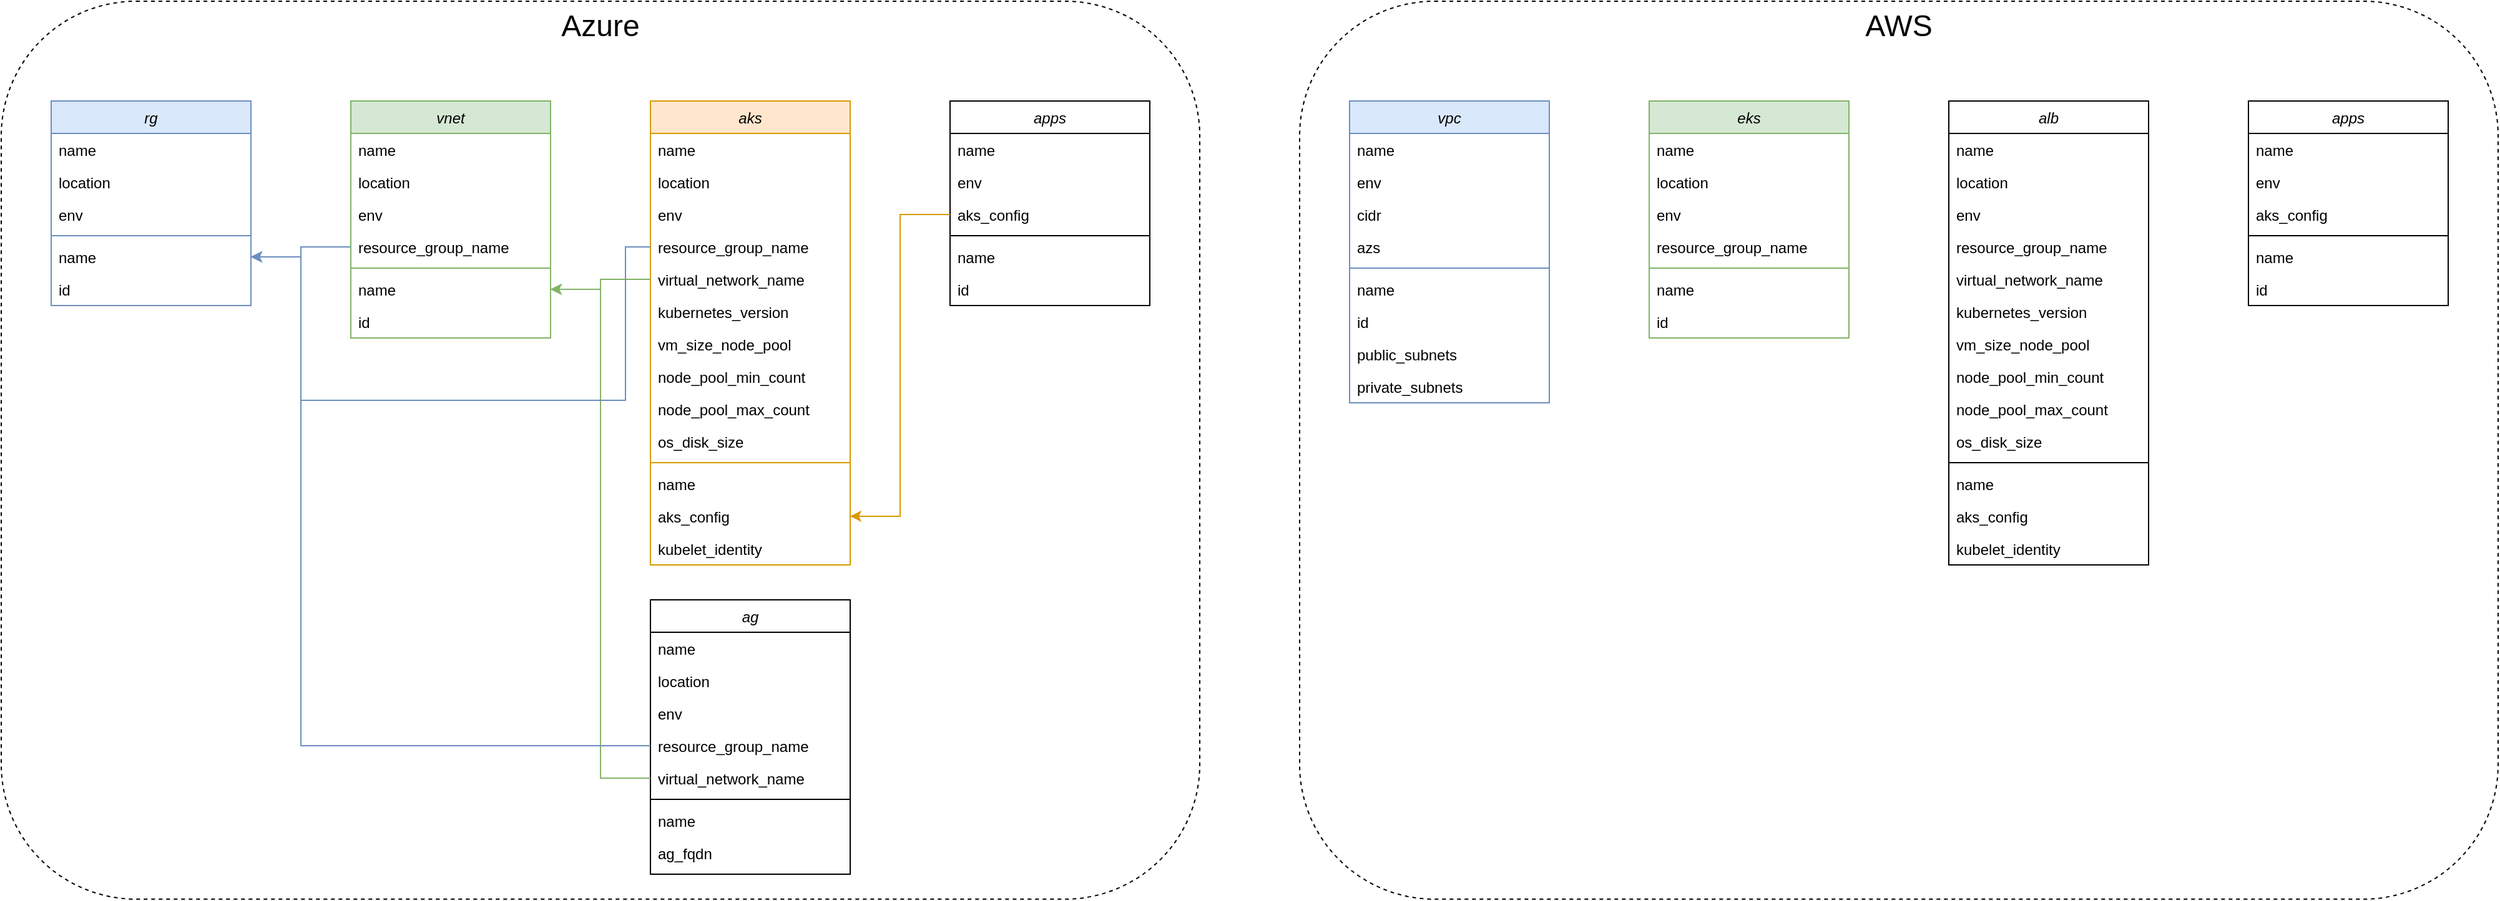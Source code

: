 <mxfile version="24.5.2" type="device">
  <diagram id="C5RBs43oDa-KdzZeNtuy" name="Page-1">
    <mxGraphModel dx="2390" dy="1243" grid="1" gridSize="10" guides="1" tooltips="1" connect="1" arrows="1" fold="1" page="1" pageScale="1" pageWidth="827" pageHeight="1169" math="0" shadow="0">
      <root>
        <mxCell id="WIyWlLk6GJQsqaUBKTNV-0" />
        <mxCell id="WIyWlLk6GJQsqaUBKTNV-1" parent="WIyWlLk6GJQsqaUBKTNV-0" />
        <mxCell id="wWv4NbNxIux3XeQq-7Vo-85" value="" style="rounded=1;whiteSpace=wrap;html=1;gradientColor=default;fillColor=none;dashed=1;" vertex="1" parent="WIyWlLk6GJQsqaUBKTNV-1">
          <mxGeometry x="40" y="40" width="960" height="720" as="geometry" />
        </mxCell>
        <mxCell id="zkfFHV4jXpPFQw0GAbJ--0" value="rg" style="swimlane;fontStyle=2;align=center;verticalAlign=top;childLayout=stackLayout;horizontal=1;startSize=26;horizontalStack=0;resizeParent=1;resizeLast=0;collapsible=1;marginBottom=0;rounded=0;shadow=0;strokeWidth=1;fillColor=#dae8fc;strokeColor=#6c8ebf;" parent="WIyWlLk6GJQsqaUBKTNV-1" vertex="1">
          <mxGeometry x="80" y="120" width="160" height="164" as="geometry">
            <mxRectangle x="230" y="140" width="160" height="26" as="alternateBounds" />
          </mxGeometry>
        </mxCell>
        <mxCell id="zkfFHV4jXpPFQw0GAbJ--1" value="name" style="text;align=left;verticalAlign=top;spacingLeft=4;spacingRight=4;overflow=hidden;rotatable=0;points=[[0,0.5],[1,0.5]];portConstraint=eastwest;" parent="zkfFHV4jXpPFQw0GAbJ--0" vertex="1">
          <mxGeometry y="26" width="160" height="26" as="geometry" />
        </mxCell>
        <mxCell id="zkfFHV4jXpPFQw0GAbJ--2" value="location" style="text;align=left;verticalAlign=top;spacingLeft=4;spacingRight=4;overflow=hidden;rotatable=0;points=[[0,0.5],[1,0.5]];portConstraint=eastwest;rounded=0;shadow=0;html=0;" parent="zkfFHV4jXpPFQw0GAbJ--0" vertex="1">
          <mxGeometry y="52" width="160" height="26" as="geometry" />
        </mxCell>
        <mxCell id="wWv4NbNxIux3XeQq-7Vo-81" value="env" style="text;align=left;verticalAlign=top;spacingLeft=4;spacingRight=4;overflow=hidden;rotatable=0;points=[[0,0.5],[1,0.5]];portConstraint=eastwest;rounded=0;shadow=0;html=0;" vertex="1" parent="zkfFHV4jXpPFQw0GAbJ--0">
          <mxGeometry y="78" width="160" height="26" as="geometry" />
        </mxCell>
        <mxCell id="zkfFHV4jXpPFQw0GAbJ--4" value="" style="line;html=1;strokeWidth=1;align=left;verticalAlign=middle;spacingTop=-1;spacingLeft=3;spacingRight=3;rotatable=0;labelPosition=right;points=[];portConstraint=eastwest;fillColor=#dae8fc;strokeColor=#6c8ebf;" parent="zkfFHV4jXpPFQw0GAbJ--0" vertex="1">
          <mxGeometry y="104" width="160" height="8" as="geometry" />
        </mxCell>
        <mxCell id="wWv4NbNxIux3XeQq-7Vo-6" value="name" style="text;align=left;verticalAlign=top;spacingLeft=4;spacingRight=4;overflow=hidden;rotatable=0;points=[[0,0.5],[1,0.5]];portConstraint=eastwest;" vertex="1" parent="zkfFHV4jXpPFQw0GAbJ--0">
          <mxGeometry y="112" width="160" height="26" as="geometry" />
        </mxCell>
        <mxCell id="zkfFHV4jXpPFQw0GAbJ--5" value="id" style="text;align=left;verticalAlign=top;spacingLeft=4;spacingRight=4;overflow=hidden;rotatable=0;points=[[0,0.5],[1,0.5]];portConstraint=eastwest;" parent="zkfFHV4jXpPFQw0GAbJ--0" vertex="1">
          <mxGeometry y="138" width="160" height="26" as="geometry" />
        </mxCell>
        <mxCell id="wWv4NbNxIux3XeQq-7Vo-0" value="vnet" style="swimlane;fontStyle=2;align=center;verticalAlign=top;childLayout=stackLayout;horizontal=1;startSize=26;horizontalStack=0;resizeParent=1;resizeLast=0;collapsible=1;marginBottom=0;rounded=0;shadow=0;strokeWidth=1;fillColor=#d5e8d4;strokeColor=#82b366;" vertex="1" parent="WIyWlLk6GJQsqaUBKTNV-1">
          <mxGeometry x="320" y="120" width="160" height="190" as="geometry">
            <mxRectangle x="230" y="140" width="160" height="26" as="alternateBounds" />
          </mxGeometry>
        </mxCell>
        <mxCell id="wWv4NbNxIux3XeQq-7Vo-1" value="name" style="text;align=left;verticalAlign=top;spacingLeft=4;spacingRight=4;overflow=hidden;rotatable=0;points=[[0,0.5],[1,0.5]];portConstraint=eastwest;" vertex="1" parent="wWv4NbNxIux3XeQq-7Vo-0">
          <mxGeometry y="26" width="160" height="26" as="geometry" />
        </mxCell>
        <mxCell id="wWv4NbNxIux3XeQq-7Vo-2" value="location" style="text;align=left;verticalAlign=top;spacingLeft=4;spacingRight=4;overflow=hidden;rotatable=0;points=[[0,0.5],[1,0.5]];portConstraint=eastwest;rounded=0;shadow=0;html=0;" vertex="1" parent="wWv4NbNxIux3XeQq-7Vo-0">
          <mxGeometry y="52" width="160" height="26" as="geometry" />
        </mxCell>
        <mxCell id="wWv4NbNxIux3XeQq-7Vo-80" value="env" style="text;align=left;verticalAlign=top;spacingLeft=4;spacingRight=4;overflow=hidden;rotatable=0;points=[[0,0.5],[1,0.5]];portConstraint=eastwest;rounded=0;shadow=0;html=0;" vertex="1" parent="wWv4NbNxIux3XeQq-7Vo-0">
          <mxGeometry y="78" width="160" height="26" as="geometry" />
        </mxCell>
        <mxCell id="wWv4NbNxIux3XeQq-7Vo-5" value="resource_group_name" style="text;align=left;verticalAlign=top;spacingLeft=4;spacingRight=4;overflow=hidden;rotatable=0;points=[[0,0.5],[1,0.5]];portConstraint=eastwest;rounded=0;shadow=0;html=0;" vertex="1" parent="wWv4NbNxIux3XeQq-7Vo-0">
          <mxGeometry y="104" width="160" height="26" as="geometry" />
        </mxCell>
        <mxCell id="wWv4NbNxIux3XeQq-7Vo-3" value="" style="line;html=1;strokeWidth=1;align=left;verticalAlign=middle;spacingTop=-1;spacingLeft=3;spacingRight=3;rotatable=0;labelPosition=right;points=[];portConstraint=eastwest;fillColor=#d5e8d4;strokeColor=#82b366;" vertex="1" parent="wWv4NbNxIux3XeQq-7Vo-0">
          <mxGeometry y="130" width="160" height="8" as="geometry" />
        </mxCell>
        <mxCell id="wWv4NbNxIux3XeQq-7Vo-7" value="name" style="text;align=left;verticalAlign=top;spacingLeft=4;spacingRight=4;overflow=hidden;rotatable=0;points=[[0,0.5],[1,0.5]];portConstraint=eastwest;" vertex="1" parent="wWv4NbNxIux3XeQq-7Vo-0">
          <mxGeometry y="138" width="160" height="26" as="geometry" />
        </mxCell>
        <mxCell id="wWv4NbNxIux3XeQq-7Vo-8" value="id" style="text;align=left;verticalAlign=top;spacingLeft=4;spacingRight=4;overflow=hidden;rotatable=0;points=[[0,0.5],[1,0.5]];portConstraint=eastwest;" vertex="1" parent="wWv4NbNxIux3XeQq-7Vo-0">
          <mxGeometry y="164" width="160" height="26" as="geometry" />
        </mxCell>
        <mxCell id="wWv4NbNxIux3XeQq-7Vo-11" value="aks" style="swimlane;fontStyle=2;align=center;verticalAlign=top;childLayout=stackLayout;horizontal=1;startSize=26;horizontalStack=0;resizeParent=1;resizeLast=0;collapsible=1;marginBottom=0;rounded=0;shadow=0;strokeWidth=1;fillColor=#ffe6cc;strokeColor=#d79b00;" vertex="1" parent="WIyWlLk6GJQsqaUBKTNV-1">
          <mxGeometry x="560" y="120" width="160" height="372" as="geometry">
            <mxRectangle x="230" y="140" width="160" height="26" as="alternateBounds" />
          </mxGeometry>
        </mxCell>
        <mxCell id="wWv4NbNxIux3XeQq-7Vo-12" value="name" style="text;align=left;verticalAlign=top;spacingLeft=4;spacingRight=4;overflow=hidden;rotatable=0;points=[[0,0.5],[1,0.5]];portConstraint=eastwest;" vertex="1" parent="wWv4NbNxIux3XeQq-7Vo-11">
          <mxGeometry y="26" width="160" height="26" as="geometry" />
        </mxCell>
        <mxCell id="wWv4NbNxIux3XeQq-7Vo-13" value="location" style="text;align=left;verticalAlign=top;spacingLeft=4;spacingRight=4;overflow=hidden;rotatable=0;points=[[0,0.5],[1,0.5]];portConstraint=eastwest;rounded=0;shadow=0;html=0;" vertex="1" parent="wWv4NbNxIux3XeQq-7Vo-11">
          <mxGeometry y="52" width="160" height="26" as="geometry" />
        </mxCell>
        <mxCell id="wWv4NbNxIux3XeQq-7Vo-18" value="env" style="text;align=left;verticalAlign=top;spacingLeft=4;spacingRight=4;overflow=hidden;rotatable=0;points=[[0,0.5],[1,0.5]];portConstraint=eastwest;rounded=0;shadow=0;html=0;" vertex="1" parent="wWv4NbNxIux3XeQq-7Vo-11">
          <mxGeometry y="78" width="160" height="26" as="geometry" />
        </mxCell>
        <mxCell id="wWv4NbNxIux3XeQq-7Vo-19" value="resource_group_name" style="text;align=left;verticalAlign=top;spacingLeft=4;spacingRight=4;overflow=hidden;rotatable=0;points=[[0,0.5],[1,0.5]];portConstraint=eastwest;rounded=0;shadow=0;html=0;" vertex="1" parent="wWv4NbNxIux3XeQq-7Vo-11">
          <mxGeometry y="104" width="160" height="26" as="geometry" />
        </mxCell>
        <mxCell id="wWv4NbNxIux3XeQq-7Vo-14" value="virtual_network_name" style="text;align=left;verticalAlign=top;spacingLeft=4;spacingRight=4;overflow=hidden;rotatable=0;points=[[0,0.5],[1,0.5]];portConstraint=eastwest;rounded=0;shadow=0;html=0;" vertex="1" parent="wWv4NbNxIux3XeQq-7Vo-11">
          <mxGeometry y="130" width="160" height="26" as="geometry" />
        </mxCell>
        <mxCell id="wWv4NbNxIux3XeQq-7Vo-21" value="kubernetes_version" style="text;align=left;verticalAlign=top;spacingLeft=4;spacingRight=4;overflow=hidden;rotatable=0;points=[[0,0.5],[1,0.5]];portConstraint=eastwest;rounded=0;shadow=0;html=0;" vertex="1" parent="wWv4NbNxIux3XeQq-7Vo-11">
          <mxGeometry y="156" width="160" height="26" as="geometry" />
        </mxCell>
        <mxCell id="wWv4NbNxIux3XeQq-7Vo-23" value="vm_size_node_pool" style="text;align=left;verticalAlign=top;spacingLeft=4;spacingRight=4;overflow=hidden;rotatable=0;points=[[0,0.5],[1,0.5]];portConstraint=eastwest;rounded=0;shadow=0;html=0;" vertex="1" parent="wWv4NbNxIux3XeQq-7Vo-11">
          <mxGeometry y="182" width="160" height="26" as="geometry" />
        </mxCell>
        <mxCell id="wWv4NbNxIux3XeQq-7Vo-22" value="node_pool_min_count" style="text;align=left;verticalAlign=top;spacingLeft=4;spacingRight=4;overflow=hidden;rotatable=0;points=[[0,0.5],[1,0.5]];portConstraint=eastwest;rounded=0;shadow=0;html=0;" vertex="1" parent="wWv4NbNxIux3XeQq-7Vo-11">
          <mxGeometry y="208" width="160" height="26" as="geometry" />
        </mxCell>
        <mxCell id="wWv4NbNxIux3XeQq-7Vo-20" value="node_pool_max_count" style="text;align=left;verticalAlign=top;spacingLeft=4;spacingRight=4;overflow=hidden;rotatable=0;points=[[0,0.5],[1,0.5]];portConstraint=eastwest;rounded=0;shadow=0;html=0;" vertex="1" parent="wWv4NbNxIux3XeQq-7Vo-11">
          <mxGeometry y="234" width="160" height="26" as="geometry" />
        </mxCell>
        <mxCell id="wWv4NbNxIux3XeQq-7Vo-25" value="os_disk_size" style="text;align=left;verticalAlign=top;spacingLeft=4;spacingRight=4;overflow=hidden;rotatable=0;points=[[0,0.5],[1,0.5]];portConstraint=eastwest;rounded=0;shadow=0;html=0;" vertex="1" parent="wWv4NbNxIux3XeQq-7Vo-11">
          <mxGeometry y="260" width="160" height="26" as="geometry" />
        </mxCell>
        <mxCell id="wWv4NbNxIux3XeQq-7Vo-15" value="" style="line;html=1;strokeWidth=1;align=left;verticalAlign=middle;spacingTop=-1;spacingLeft=3;spacingRight=3;rotatable=0;labelPosition=right;points=[];portConstraint=eastwest;fillColor=#ffe6cc;strokeColor=#d79b00;" vertex="1" parent="wWv4NbNxIux3XeQq-7Vo-11">
          <mxGeometry y="286" width="160" height="8" as="geometry" />
        </mxCell>
        <mxCell id="wWv4NbNxIux3XeQq-7Vo-16" value="name" style="text;align=left;verticalAlign=top;spacingLeft=4;spacingRight=4;overflow=hidden;rotatable=0;points=[[0,0.5],[1,0.5]];portConstraint=eastwest;" vertex="1" parent="wWv4NbNxIux3XeQq-7Vo-11">
          <mxGeometry y="294" width="160" height="26" as="geometry" />
        </mxCell>
        <mxCell id="wWv4NbNxIux3XeQq-7Vo-27" value="aks_config" style="text;align=left;verticalAlign=top;spacingLeft=4;spacingRight=4;overflow=hidden;rotatable=0;points=[[0,0.5],[1,0.5]];portConstraint=eastwest;" vertex="1" parent="wWv4NbNxIux3XeQq-7Vo-11">
          <mxGeometry y="320" width="160" height="26" as="geometry" />
        </mxCell>
        <mxCell id="wWv4NbNxIux3XeQq-7Vo-17" value="kubelet_identity" style="text;align=left;verticalAlign=top;spacingLeft=4;spacingRight=4;overflow=hidden;rotatable=0;points=[[0,0.5],[1,0.5]];portConstraint=eastwest;" vertex="1" parent="wWv4NbNxIux3XeQq-7Vo-11">
          <mxGeometry y="346" width="160" height="26" as="geometry" />
        </mxCell>
        <mxCell id="wWv4NbNxIux3XeQq-7Vo-44" value="ag" style="swimlane;fontStyle=2;align=center;verticalAlign=top;childLayout=stackLayout;horizontal=1;startSize=26;horizontalStack=0;resizeParent=1;resizeLast=0;collapsible=1;marginBottom=0;rounded=0;shadow=0;strokeWidth=1;" vertex="1" parent="WIyWlLk6GJQsqaUBKTNV-1">
          <mxGeometry x="560" y="520" width="160" height="220" as="geometry">
            <mxRectangle x="230" y="140" width="160" height="26" as="alternateBounds" />
          </mxGeometry>
        </mxCell>
        <mxCell id="wWv4NbNxIux3XeQq-7Vo-45" value="name" style="text;align=left;verticalAlign=top;spacingLeft=4;spacingRight=4;overflow=hidden;rotatable=0;points=[[0,0.5],[1,0.5]];portConstraint=eastwest;" vertex="1" parent="wWv4NbNxIux3XeQq-7Vo-44">
          <mxGeometry y="26" width="160" height="26" as="geometry" />
        </mxCell>
        <mxCell id="wWv4NbNxIux3XeQq-7Vo-46" value="location" style="text;align=left;verticalAlign=top;spacingLeft=4;spacingRight=4;overflow=hidden;rotatable=0;points=[[0,0.5],[1,0.5]];portConstraint=eastwest;rounded=0;shadow=0;html=0;" vertex="1" parent="wWv4NbNxIux3XeQq-7Vo-44">
          <mxGeometry y="52" width="160" height="26" as="geometry" />
        </mxCell>
        <mxCell id="wWv4NbNxIux3XeQq-7Vo-47" value="env" style="text;align=left;verticalAlign=top;spacingLeft=4;spacingRight=4;overflow=hidden;rotatable=0;points=[[0,0.5],[1,0.5]];portConstraint=eastwest;rounded=0;shadow=0;html=0;" vertex="1" parent="wWv4NbNxIux3XeQq-7Vo-44">
          <mxGeometry y="78" width="160" height="26" as="geometry" />
        </mxCell>
        <mxCell id="wWv4NbNxIux3XeQq-7Vo-48" value="resource_group_name" style="text;align=left;verticalAlign=top;spacingLeft=4;spacingRight=4;overflow=hidden;rotatable=0;points=[[0,0.5],[1,0.5]];portConstraint=eastwest;rounded=0;shadow=0;html=0;" vertex="1" parent="wWv4NbNxIux3XeQq-7Vo-44">
          <mxGeometry y="104" width="160" height="26" as="geometry" />
        </mxCell>
        <mxCell id="wWv4NbNxIux3XeQq-7Vo-49" value="virtual_network_name" style="text;align=left;verticalAlign=top;spacingLeft=4;spacingRight=4;overflow=hidden;rotatable=0;points=[[0,0.5],[1,0.5]];portConstraint=eastwest;rounded=0;shadow=0;html=0;" vertex="1" parent="wWv4NbNxIux3XeQq-7Vo-44">
          <mxGeometry y="130" width="160" height="26" as="geometry" />
        </mxCell>
        <mxCell id="wWv4NbNxIux3XeQq-7Vo-55" value="" style="line;html=1;strokeWidth=1;align=left;verticalAlign=middle;spacingTop=-1;spacingLeft=3;spacingRight=3;rotatable=0;labelPosition=right;points=[];portConstraint=eastwest;" vertex="1" parent="wWv4NbNxIux3XeQq-7Vo-44">
          <mxGeometry y="156" width="160" height="8" as="geometry" />
        </mxCell>
        <mxCell id="wWv4NbNxIux3XeQq-7Vo-56" value="name" style="text;align=left;verticalAlign=top;spacingLeft=4;spacingRight=4;overflow=hidden;rotatable=0;points=[[0,0.5],[1,0.5]];portConstraint=eastwest;" vertex="1" parent="wWv4NbNxIux3XeQq-7Vo-44">
          <mxGeometry y="164" width="160" height="26" as="geometry" />
        </mxCell>
        <mxCell id="wWv4NbNxIux3XeQq-7Vo-57" value="ag_fqdn" style="text;align=left;verticalAlign=top;spacingLeft=4;spacingRight=4;overflow=hidden;rotatable=0;points=[[0,0.5],[1,0.5]];portConstraint=eastwest;" vertex="1" parent="wWv4NbNxIux3XeQq-7Vo-44">
          <mxGeometry y="190" width="160" height="26" as="geometry" />
        </mxCell>
        <mxCell id="wWv4NbNxIux3XeQq-7Vo-63" style="edgeStyle=orthogonalEdgeStyle;rounded=0;orthogonalLoop=1;jettySize=auto;html=1;entryX=1;entryY=0.5;entryDx=0;entryDy=0;fillColor=#d5e8d4;strokeColor=#82b366;exitX=0;exitY=0.5;exitDx=0;exitDy=0;" edge="1" parent="WIyWlLk6GJQsqaUBKTNV-1" source="wWv4NbNxIux3XeQq-7Vo-49" target="wWv4NbNxIux3XeQq-7Vo-7">
          <mxGeometry relative="1" as="geometry">
            <mxPoint x="560" y="783" as="sourcePoint" />
            <Array as="points">
              <mxPoint x="520" y="663" />
              <mxPoint x="520" y="271" />
            </Array>
          </mxGeometry>
        </mxCell>
        <mxCell id="wWv4NbNxIux3XeQq-7Vo-67" style="edgeStyle=orthogonalEdgeStyle;rounded=0;orthogonalLoop=1;jettySize=auto;html=1;exitX=0;exitY=0.5;exitDx=0;exitDy=0;entryX=1;entryY=0.5;entryDx=0;entryDy=0;fillColor=#d5e8d4;strokeColor=#82b366;" edge="1" parent="WIyWlLk6GJQsqaUBKTNV-1" source="wWv4NbNxIux3XeQq-7Vo-14" target="wWv4NbNxIux3XeQq-7Vo-7">
          <mxGeometry relative="1" as="geometry">
            <Array as="points">
              <mxPoint x="520" y="263" />
              <mxPoint x="520" y="271" />
            </Array>
          </mxGeometry>
        </mxCell>
        <mxCell id="wWv4NbNxIux3XeQq-7Vo-69" style="edgeStyle=orthogonalEdgeStyle;rounded=0;orthogonalLoop=1;jettySize=auto;html=1;exitX=0;exitY=0.5;exitDx=0;exitDy=0;entryX=1;entryY=0.5;entryDx=0;entryDy=0;fillColor=#dae8fc;strokeColor=#6c8ebf;" edge="1" parent="WIyWlLk6GJQsqaUBKTNV-1" source="wWv4NbNxIux3XeQq-7Vo-19" target="wWv4NbNxIux3XeQq-7Vo-6">
          <mxGeometry relative="1" as="geometry">
            <Array as="points">
              <mxPoint x="540" y="237" />
              <mxPoint x="540" y="360" />
              <mxPoint x="280" y="360" />
              <mxPoint x="280" y="245" />
            </Array>
          </mxGeometry>
        </mxCell>
        <mxCell id="wWv4NbNxIux3XeQq-7Vo-70" style="edgeStyle=orthogonalEdgeStyle;rounded=0;orthogonalLoop=1;jettySize=auto;html=1;exitX=0;exitY=0.5;exitDx=0;exitDy=0;entryX=1;entryY=0.5;entryDx=0;entryDy=0;fillColor=#dae8fc;strokeColor=#6c8ebf;" edge="1" parent="WIyWlLk6GJQsqaUBKTNV-1" source="wWv4NbNxIux3XeQq-7Vo-48" target="wWv4NbNxIux3XeQq-7Vo-6">
          <mxGeometry relative="1" as="geometry">
            <Array as="points">
              <mxPoint x="280" y="637" />
              <mxPoint x="280" y="245" />
            </Array>
          </mxGeometry>
        </mxCell>
        <mxCell id="wWv4NbNxIux3XeQq-7Vo-71" style="edgeStyle=orthogonalEdgeStyle;rounded=0;orthogonalLoop=1;jettySize=auto;html=1;exitX=0;exitY=0.5;exitDx=0;exitDy=0;entryX=1;entryY=0.5;entryDx=0;entryDy=0;fillColor=#dae8fc;strokeColor=#6c8ebf;" edge="1" parent="WIyWlLk6GJQsqaUBKTNV-1" source="wWv4NbNxIux3XeQq-7Vo-5" target="wWv4NbNxIux3XeQq-7Vo-6">
          <mxGeometry relative="1" as="geometry">
            <Array as="points">
              <mxPoint x="280" y="237" />
              <mxPoint x="280" y="245" />
            </Array>
          </mxGeometry>
        </mxCell>
        <mxCell id="wWv4NbNxIux3XeQq-7Vo-72" value="apps" style="swimlane;fontStyle=2;align=center;verticalAlign=top;childLayout=stackLayout;horizontal=1;startSize=26;horizontalStack=0;resizeParent=1;resizeLast=0;collapsible=1;marginBottom=0;rounded=0;shadow=0;strokeWidth=1;" vertex="1" parent="WIyWlLk6GJQsqaUBKTNV-1">
          <mxGeometry x="800" y="120" width="160" height="164" as="geometry">
            <mxRectangle x="230" y="140" width="160" height="26" as="alternateBounds" />
          </mxGeometry>
        </mxCell>
        <mxCell id="wWv4NbNxIux3XeQq-7Vo-73" value="name" style="text;align=left;verticalAlign=top;spacingLeft=4;spacingRight=4;overflow=hidden;rotatable=0;points=[[0,0.5],[1,0.5]];portConstraint=eastwest;" vertex="1" parent="wWv4NbNxIux3XeQq-7Vo-72">
          <mxGeometry y="26" width="160" height="26" as="geometry" />
        </mxCell>
        <mxCell id="wWv4NbNxIux3XeQq-7Vo-74" value="env" style="text;align=left;verticalAlign=top;spacingLeft=4;spacingRight=4;overflow=hidden;rotatable=0;points=[[0,0.5],[1,0.5]];portConstraint=eastwest;rounded=0;shadow=0;html=0;" vertex="1" parent="wWv4NbNxIux3XeQq-7Vo-72">
          <mxGeometry y="52" width="160" height="26" as="geometry" />
        </mxCell>
        <mxCell id="wWv4NbNxIux3XeQq-7Vo-75" value="aks_config" style="text;align=left;verticalAlign=top;spacingLeft=4;spacingRight=4;overflow=hidden;rotatable=0;points=[[0,0.5],[1,0.5]];portConstraint=eastwest;rounded=0;shadow=0;html=0;" vertex="1" parent="wWv4NbNxIux3XeQq-7Vo-72">
          <mxGeometry y="78" width="160" height="26" as="geometry" />
        </mxCell>
        <mxCell id="wWv4NbNxIux3XeQq-7Vo-76" value="" style="line;html=1;strokeWidth=1;align=left;verticalAlign=middle;spacingTop=-1;spacingLeft=3;spacingRight=3;rotatable=0;labelPosition=right;points=[];portConstraint=eastwest;" vertex="1" parent="wWv4NbNxIux3XeQq-7Vo-72">
          <mxGeometry y="104" width="160" height="8" as="geometry" />
        </mxCell>
        <mxCell id="wWv4NbNxIux3XeQq-7Vo-77" value="name" style="text;align=left;verticalAlign=top;spacingLeft=4;spacingRight=4;overflow=hidden;rotatable=0;points=[[0,0.5],[1,0.5]];portConstraint=eastwest;" vertex="1" parent="wWv4NbNxIux3XeQq-7Vo-72">
          <mxGeometry y="112" width="160" height="26" as="geometry" />
        </mxCell>
        <mxCell id="wWv4NbNxIux3XeQq-7Vo-78" value="id" style="text;align=left;verticalAlign=top;spacingLeft=4;spacingRight=4;overflow=hidden;rotatable=0;points=[[0,0.5],[1,0.5]];portConstraint=eastwest;" vertex="1" parent="wWv4NbNxIux3XeQq-7Vo-72">
          <mxGeometry y="138" width="160" height="26" as="geometry" />
        </mxCell>
        <mxCell id="wWv4NbNxIux3XeQq-7Vo-83" style="edgeStyle=orthogonalEdgeStyle;rounded=0;orthogonalLoop=1;jettySize=auto;html=1;exitX=0;exitY=0.5;exitDx=0;exitDy=0;entryX=1;entryY=0.5;entryDx=0;entryDy=0;fillColor=#ffe6cc;strokeColor=#d79b00;" edge="1" parent="WIyWlLk6GJQsqaUBKTNV-1" source="wWv4NbNxIux3XeQq-7Vo-75" target="wWv4NbNxIux3XeQq-7Vo-27">
          <mxGeometry relative="1" as="geometry">
            <Array as="points">
              <mxPoint x="760" y="211" />
              <mxPoint x="760" y="453" />
            </Array>
          </mxGeometry>
        </mxCell>
        <mxCell id="wWv4NbNxIux3XeQq-7Vo-84" value="&lt;font style=&quot;font-size: 24px;&quot;&gt;Azure&lt;/font&gt;" style="text;html=1;align=center;verticalAlign=middle;whiteSpace=wrap;rounded=0;" vertex="1" parent="WIyWlLk6GJQsqaUBKTNV-1">
          <mxGeometry x="465" y="40" width="110" height="40" as="geometry" />
        </mxCell>
        <mxCell id="wWv4NbNxIux3XeQq-7Vo-86" value="" style="rounded=1;whiteSpace=wrap;html=1;gradientColor=default;fillColor=none;dashed=1;" vertex="1" parent="WIyWlLk6GJQsqaUBKTNV-1">
          <mxGeometry x="1080" y="40" width="960" height="720" as="geometry" />
        </mxCell>
        <mxCell id="wWv4NbNxIux3XeQq-7Vo-87" value="vpc" style="swimlane;fontStyle=2;align=center;verticalAlign=top;childLayout=stackLayout;horizontal=1;startSize=26;horizontalStack=0;resizeParent=1;resizeLast=0;collapsible=1;marginBottom=0;rounded=0;shadow=0;strokeWidth=1;fillColor=#dae8fc;strokeColor=#6c8ebf;" vertex="1" parent="WIyWlLk6GJQsqaUBKTNV-1">
          <mxGeometry x="1120" y="120" width="160" height="242" as="geometry">
            <mxRectangle x="230" y="140" width="160" height="26" as="alternateBounds" />
          </mxGeometry>
        </mxCell>
        <mxCell id="wWv4NbNxIux3XeQq-7Vo-88" value="name" style="text;align=left;verticalAlign=top;spacingLeft=4;spacingRight=4;overflow=hidden;rotatable=0;points=[[0,0.5],[1,0.5]];portConstraint=eastwest;" vertex="1" parent="wWv4NbNxIux3XeQq-7Vo-87">
          <mxGeometry y="26" width="160" height="26" as="geometry" />
        </mxCell>
        <mxCell id="wWv4NbNxIux3XeQq-7Vo-90" value="env" style="text;align=left;verticalAlign=top;spacingLeft=4;spacingRight=4;overflow=hidden;rotatable=0;points=[[0,0.5],[1,0.5]];portConstraint=eastwest;rounded=0;shadow=0;html=0;" vertex="1" parent="wWv4NbNxIux3XeQq-7Vo-87">
          <mxGeometry y="52" width="160" height="26" as="geometry" />
        </mxCell>
        <mxCell id="wWv4NbNxIux3XeQq-7Vo-89" value="cidr" style="text;align=left;verticalAlign=top;spacingLeft=4;spacingRight=4;overflow=hidden;rotatable=0;points=[[0,0.5],[1,0.5]];portConstraint=eastwest;rounded=0;shadow=0;html=0;" vertex="1" parent="wWv4NbNxIux3XeQq-7Vo-87">
          <mxGeometry y="78" width="160" height="26" as="geometry" />
        </mxCell>
        <mxCell id="wWv4NbNxIux3XeQq-7Vo-140" value="azs" style="text;align=left;verticalAlign=top;spacingLeft=4;spacingRight=4;overflow=hidden;rotatable=0;points=[[0,0.5],[1,0.5]];portConstraint=eastwest;rounded=0;shadow=0;html=0;" vertex="1" parent="wWv4NbNxIux3XeQq-7Vo-87">
          <mxGeometry y="104" width="160" height="26" as="geometry" />
        </mxCell>
        <mxCell id="wWv4NbNxIux3XeQq-7Vo-91" value="" style="line;html=1;strokeWidth=1;align=left;verticalAlign=middle;spacingTop=-1;spacingLeft=3;spacingRight=3;rotatable=0;labelPosition=right;points=[];portConstraint=eastwest;fillColor=#dae8fc;strokeColor=#6c8ebf;" vertex="1" parent="wWv4NbNxIux3XeQq-7Vo-87">
          <mxGeometry y="130" width="160" height="8" as="geometry" />
        </mxCell>
        <mxCell id="wWv4NbNxIux3XeQq-7Vo-92" value="name" style="text;align=left;verticalAlign=top;spacingLeft=4;spacingRight=4;overflow=hidden;rotatable=0;points=[[0,0.5],[1,0.5]];portConstraint=eastwest;" vertex="1" parent="wWv4NbNxIux3XeQq-7Vo-87">
          <mxGeometry y="138" width="160" height="26" as="geometry" />
        </mxCell>
        <mxCell id="wWv4NbNxIux3XeQq-7Vo-93" value="id" style="text;align=left;verticalAlign=top;spacingLeft=4;spacingRight=4;overflow=hidden;rotatable=0;points=[[0,0.5],[1,0.5]];portConstraint=eastwest;" vertex="1" parent="wWv4NbNxIux3XeQq-7Vo-87">
          <mxGeometry y="164" width="160" height="26" as="geometry" />
        </mxCell>
        <mxCell id="wWv4NbNxIux3XeQq-7Vo-142" value="public_subnets" style="text;align=left;verticalAlign=top;spacingLeft=4;spacingRight=4;overflow=hidden;rotatable=0;points=[[0,0.5],[1,0.5]];portConstraint=eastwest;" vertex="1" parent="wWv4NbNxIux3XeQq-7Vo-87">
          <mxGeometry y="190" width="160" height="26" as="geometry" />
        </mxCell>
        <mxCell id="wWv4NbNxIux3XeQq-7Vo-141" value="private_subnets" style="text;align=left;verticalAlign=top;spacingLeft=4;spacingRight=4;overflow=hidden;rotatable=0;points=[[0,0.5],[1,0.5]];portConstraint=eastwest;" vertex="1" parent="wWv4NbNxIux3XeQq-7Vo-87">
          <mxGeometry y="216" width="160" height="26" as="geometry" />
        </mxCell>
        <mxCell id="wWv4NbNxIux3XeQq-7Vo-94" value="eks" style="swimlane;fontStyle=2;align=center;verticalAlign=top;childLayout=stackLayout;horizontal=1;startSize=26;horizontalStack=0;resizeParent=1;resizeLast=0;collapsible=1;marginBottom=0;rounded=0;shadow=0;strokeWidth=1;fillColor=#d5e8d4;strokeColor=#82b366;" vertex="1" parent="WIyWlLk6GJQsqaUBKTNV-1">
          <mxGeometry x="1360" y="120" width="160" height="190" as="geometry">
            <mxRectangle x="230" y="140" width="160" height="26" as="alternateBounds" />
          </mxGeometry>
        </mxCell>
        <mxCell id="wWv4NbNxIux3XeQq-7Vo-95" value="name" style="text;align=left;verticalAlign=top;spacingLeft=4;spacingRight=4;overflow=hidden;rotatable=0;points=[[0,0.5],[1,0.5]];portConstraint=eastwest;" vertex="1" parent="wWv4NbNxIux3XeQq-7Vo-94">
          <mxGeometry y="26" width="160" height="26" as="geometry" />
        </mxCell>
        <mxCell id="wWv4NbNxIux3XeQq-7Vo-96" value="location" style="text;align=left;verticalAlign=top;spacingLeft=4;spacingRight=4;overflow=hidden;rotatable=0;points=[[0,0.5],[1,0.5]];portConstraint=eastwest;rounded=0;shadow=0;html=0;" vertex="1" parent="wWv4NbNxIux3XeQq-7Vo-94">
          <mxGeometry y="52" width="160" height="26" as="geometry" />
        </mxCell>
        <mxCell id="wWv4NbNxIux3XeQq-7Vo-97" value="env" style="text;align=left;verticalAlign=top;spacingLeft=4;spacingRight=4;overflow=hidden;rotatable=0;points=[[0,0.5],[1,0.5]];portConstraint=eastwest;rounded=0;shadow=0;html=0;" vertex="1" parent="wWv4NbNxIux3XeQq-7Vo-94">
          <mxGeometry y="78" width="160" height="26" as="geometry" />
        </mxCell>
        <mxCell id="wWv4NbNxIux3XeQq-7Vo-98" value="resource_group_name" style="text;align=left;verticalAlign=top;spacingLeft=4;spacingRight=4;overflow=hidden;rotatable=0;points=[[0,0.5],[1,0.5]];portConstraint=eastwest;rounded=0;shadow=0;html=0;" vertex="1" parent="wWv4NbNxIux3XeQq-7Vo-94">
          <mxGeometry y="104" width="160" height="26" as="geometry" />
        </mxCell>
        <mxCell id="wWv4NbNxIux3XeQq-7Vo-99" value="" style="line;html=1;strokeWidth=1;align=left;verticalAlign=middle;spacingTop=-1;spacingLeft=3;spacingRight=3;rotatable=0;labelPosition=right;points=[];portConstraint=eastwest;fillColor=#d5e8d4;strokeColor=#82b366;" vertex="1" parent="wWv4NbNxIux3XeQq-7Vo-94">
          <mxGeometry y="130" width="160" height="8" as="geometry" />
        </mxCell>
        <mxCell id="wWv4NbNxIux3XeQq-7Vo-100" value="name" style="text;align=left;verticalAlign=top;spacingLeft=4;spacingRight=4;overflow=hidden;rotatable=0;points=[[0,0.5],[1,0.5]];portConstraint=eastwest;" vertex="1" parent="wWv4NbNxIux3XeQq-7Vo-94">
          <mxGeometry y="138" width="160" height="26" as="geometry" />
        </mxCell>
        <mxCell id="wWv4NbNxIux3XeQq-7Vo-101" value="id" style="text;align=left;verticalAlign=top;spacingLeft=4;spacingRight=4;overflow=hidden;rotatable=0;points=[[0,0.5],[1,0.5]];portConstraint=eastwest;" vertex="1" parent="wWv4NbNxIux3XeQq-7Vo-94">
          <mxGeometry y="164" width="160" height="26" as="geometry" />
        </mxCell>
        <mxCell id="wWv4NbNxIux3XeQq-7Vo-102" value="alb" style="swimlane;fontStyle=2;align=center;verticalAlign=top;childLayout=stackLayout;horizontal=1;startSize=26;horizontalStack=0;resizeParent=1;resizeLast=0;collapsible=1;marginBottom=0;rounded=0;shadow=0;strokeWidth=1;" vertex="1" parent="WIyWlLk6GJQsqaUBKTNV-1">
          <mxGeometry x="1600" y="120" width="160" height="372" as="geometry">
            <mxRectangle x="230" y="140" width="160" height="26" as="alternateBounds" />
          </mxGeometry>
        </mxCell>
        <mxCell id="wWv4NbNxIux3XeQq-7Vo-103" value="name" style="text;align=left;verticalAlign=top;spacingLeft=4;spacingRight=4;overflow=hidden;rotatable=0;points=[[0,0.5],[1,0.5]];portConstraint=eastwest;" vertex="1" parent="wWv4NbNxIux3XeQq-7Vo-102">
          <mxGeometry y="26" width="160" height="26" as="geometry" />
        </mxCell>
        <mxCell id="wWv4NbNxIux3XeQq-7Vo-104" value="location" style="text;align=left;verticalAlign=top;spacingLeft=4;spacingRight=4;overflow=hidden;rotatable=0;points=[[0,0.5],[1,0.5]];portConstraint=eastwest;rounded=0;shadow=0;html=0;" vertex="1" parent="wWv4NbNxIux3XeQq-7Vo-102">
          <mxGeometry y="52" width="160" height="26" as="geometry" />
        </mxCell>
        <mxCell id="wWv4NbNxIux3XeQq-7Vo-105" value="env" style="text;align=left;verticalAlign=top;spacingLeft=4;spacingRight=4;overflow=hidden;rotatable=0;points=[[0,0.5],[1,0.5]];portConstraint=eastwest;rounded=0;shadow=0;html=0;" vertex="1" parent="wWv4NbNxIux3XeQq-7Vo-102">
          <mxGeometry y="78" width="160" height="26" as="geometry" />
        </mxCell>
        <mxCell id="wWv4NbNxIux3XeQq-7Vo-106" value="resource_group_name" style="text;align=left;verticalAlign=top;spacingLeft=4;spacingRight=4;overflow=hidden;rotatable=0;points=[[0,0.5],[1,0.5]];portConstraint=eastwest;rounded=0;shadow=0;html=0;" vertex="1" parent="wWv4NbNxIux3XeQq-7Vo-102">
          <mxGeometry y="104" width="160" height="26" as="geometry" />
        </mxCell>
        <mxCell id="wWv4NbNxIux3XeQq-7Vo-107" value="virtual_network_name" style="text;align=left;verticalAlign=top;spacingLeft=4;spacingRight=4;overflow=hidden;rotatable=0;points=[[0,0.5],[1,0.5]];portConstraint=eastwest;rounded=0;shadow=0;html=0;" vertex="1" parent="wWv4NbNxIux3XeQq-7Vo-102">
          <mxGeometry y="130" width="160" height="26" as="geometry" />
        </mxCell>
        <mxCell id="wWv4NbNxIux3XeQq-7Vo-108" value="kubernetes_version" style="text;align=left;verticalAlign=top;spacingLeft=4;spacingRight=4;overflow=hidden;rotatable=0;points=[[0,0.5],[1,0.5]];portConstraint=eastwest;rounded=0;shadow=0;html=0;" vertex="1" parent="wWv4NbNxIux3XeQq-7Vo-102">
          <mxGeometry y="156" width="160" height="26" as="geometry" />
        </mxCell>
        <mxCell id="wWv4NbNxIux3XeQq-7Vo-109" value="vm_size_node_pool" style="text;align=left;verticalAlign=top;spacingLeft=4;spacingRight=4;overflow=hidden;rotatable=0;points=[[0,0.5],[1,0.5]];portConstraint=eastwest;rounded=0;shadow=0;html=0;" vertex="1" parent="wWv4NbNxIux3XeQq-7Vo-102">
          <mxGeometry y="182" width="160" height="26" as="geometry" />
        </mxCell>
        <mxCell id="wWv4NbNxIux3XeQq-7Vo-110" value="node_pool_min_count" style="text;align=left;verticalAlign=top;spacingLeft=4;spacingRight=4;overflow=hidden;rotatable=0;points=[[0,0.5],[1,0.5]];portConstraint=eastwest;rounded=0;shadow=0;html=0;" vertex="1" parent="wWv4NbNxIux3XeQq-7Vo-102">
          <mxGeometry y="208" width="160" height="26" as="geometry" />
        </mxCell>
        <mxCell id="wWv4NbNxIux3XeQq-7Vo-111" value="node_pool_max_count" style="text;align=left;verticalAlign=top;spacingLeft=4;spacingRight=4;overflow=hidden;rotatable=0;points=[[0,0.5],[1,0.5]];portConstraint=eastwest;rounded=0;shadow=0;html=0;" vertex="1" parent="wWv4NbNxIux3XeQq-7Vo-102">
          <mxGeometry y="234" width="160" height="26" as="geometry" />
        </mxCell>
        <mxCell id="wWv4NbNxIux3XeQq-7Vo-112" value="os_disk_size" style="text;align=left;verticalAlign=top;spacingLeft=4;spacingRight=4;overflow=hidden;rotatable=0;points=[[0,0.5],[1,0.5]];portConstraint=eastwest;rounded=0;shadow=0;html=0;" vertex="1" parent="wWv4NbNxIux3XeQq-7Vo-102">
          <mxGeometry y="260" width="160" height="26" as="geometry" />
        </mxCell>
        <mxCell id="wWv4NbNxIux3XeQq-7Vo-113" value="" style="line;html=1;strokeWidth=1;align=left;verticalAlign=middle;spacingTop=-1;spacingLeft=3;spacingRight=3;rotatable=0;labelPosition=right;points=[];portConstraint=eastwest;" vertex="1" parent="wWv4NbNxIux3XeQq-7Vo-102">
          <mxGeometry y="286" width="160" height="8" as="geometry" />
        </mxCell>
        <mxCell id="wWv4NbNxIux3XeQq-7Vo-114" value="name" style="text;align=left;verticalAlign=top;spacingLeft=4;spacingRight=4;overflow=hidden;rotatable=0;points=[[0,0.5],[1,0.5]];portConstraint=eastwest;" vertex="1" parent="wWv4NbNxIux3XeQq-7Vo-102">
          <mxGeometry y="294" width="160" height="26" as="geometry" />
        </mxCell>
        <mxCell id="wWv4NbNxIux3XeQq-7Vo-115" value="aks_config" style="text;align=left;verticalAlign=top;spacingLeft=4;spacingRight=4;overflow=hidden;rotatable=0;points=[[0,0.5],[1,0.5]];portConstraint=eastwest;" vertex="1" parent="wWv4NbNxIux3XeQq-7Vo-102">
          <mxGeometry y="320" width="160" height="26" as="geometry" />
        </mxCell>
        <mxCell id="wWv4NbNxIux3XeQq-7Vo-116" value="kubelet_identity" style="text;align=left;verticalAlign=top;spacingLeft=4;spacingRight=4;overflow=hidden;rotatable=0;points=[[0,0.5],[1,0.5]];portConstraint=eastwest;" vertex="1" parent="wWv4NbNxIux3XeQq-7Vo-102">
          <mxGeometry y="346" width="160" height="26" as="geometry" />
        </mxCell>
        <mxCell id="wWv4NbNxIux3XeQq-7Vo-131" value="apps" style="swimlane;fontStyle=2;align=center;verticalAlign=top;childLayout=stackLayout;horizontal=1;startSize=26;horizontalStack=0;resizeParent=1;resizeLast=0;collapsible=1;marginBottom=0;rounded=0;shadow=0;strokeWidth=1;" vertex="1" parent="WIyWlLk6GJQsqaUBKTNV-1">
          <mxGeometry x="1840" y="120" width="160" height="164" as="geometry">
            <mxRectangle x="230" y="140" width="160" height="26" as="alternateBounds" />
          </mxGeometry>
        </mxCell>
        <mxCell id="wWv4NbNxIux3XeQq-7Vo-132" value="name" style="text;align=left;verticalAlign=top;spacingLeft=4;spacingRight=4;overflow=hidden;rotatable=0;points=[[0,0.5],[1,0.5]];portConstraint=eastwest;" vertex="1" parent="wWv4NbNxIux3XeQq-7Vo-131">
          <mxGeometry y="26" width="160" height="26" as="geometry" />
        </mxCell>
        <mxCell id="wWv4NbNxIux3XeQq-7Vo-133" value="env" style="text;align=left;verticalAlign=top;spacingLeft=4;spacingRight=4;overflow=hidden;rotatable=0;points=[[0,0.5],[1,0.5]];portConstraint=eastwest;rounded=0;shadow=0;html=0;" vertex="1" parent="wWv4NbNxIux3XeQq-7Vo-131">
          <mxGeometry y="52" width="160" height="26" as="geometry" />
        </mxCell>
        <mxCell id="wWv4NbNxIux3XeQq-7Vo-134" value="aks_config" style="text;align=left;verticalAlign=top;spacingLeft=4;spacingRight=4;overflow=hidden;rotatable=0;points=[[0,0.5],[1,0.5]];portConstraint=eastwest;rounded=0;shadow=0;html=0;" vertex="1" parent="wWv4NbNxIux3XeQq-7Vo-131">
          <mxGeometry y="78" width="160" height="26" as="geometry" />
        </mxCell>
        <mxCell id="wWv4NbNxIux3XeQq-7Vo-135" value="" style="line;html=1;strokeWidth=1;align=left;verticalAlign=middle;spacingTop=-1;spacingLeft=3;spacingRight=3;rotatable=0;labelPosition=right;points=[];portConstraint=eastwest;" vertex="1" parent="wWv4NbNxIux3XeQq-7Vo-131">
          <mxGeometry y="104" width="160" height="8" as="geometry" />
        </mxCell>
        <mxCell id="wWv4NbNxIux3XeQq-7Vo-136" value="name" style="text;align=left;verticalAlign=top;spacingLeft=4;spacingRight=4;overflow=hidden;rotatable=0;points=[[0,0.5],[1,0.5]];portConstraint=eastwest;" vertex="1" parent="wWv4NbNxIux3XeQq-7Vo-131">
          <mxGeometry y="112" width="160" height="26" as="geometry" />
        </mxCell>
        <mxCell id="wWv4NbNxIux3XeQq-7Vo-137" value="id" style="text;align=left;verticalAlign=top;spacingLeft=4;spacingRight=4;overflow=hidden;rotatable=0;points=[[0,0.5],[1,0.5]];portConstraint=eastwest;" vertex="1" parent="wWv4NbNxIux3XeQq-7Vo-131">
          <mxGeometry y="138" width="160" height="26" as="geometry" />
        </mxCell>
        <mxCell id="wWv4NbNxIux3XeQq-7Vo-139" value="&lt;font style=&quot;font-size: 24px;&quot;&gt;AWS&lt;/font&gt;" style="text;html=1;align=center;verticalAlign=middle;whiteSpace=wrap;rounded=0;" vertex="1" parent="WIyWlLk6GJQsqaUBKTNV-1">
          <mxGeometry x="1505" y="40" width="110" height="40" as="geometry" />
        </mxCell>
      </root>
    </mxGraphModel>
  </diagram>
</mxfile>
